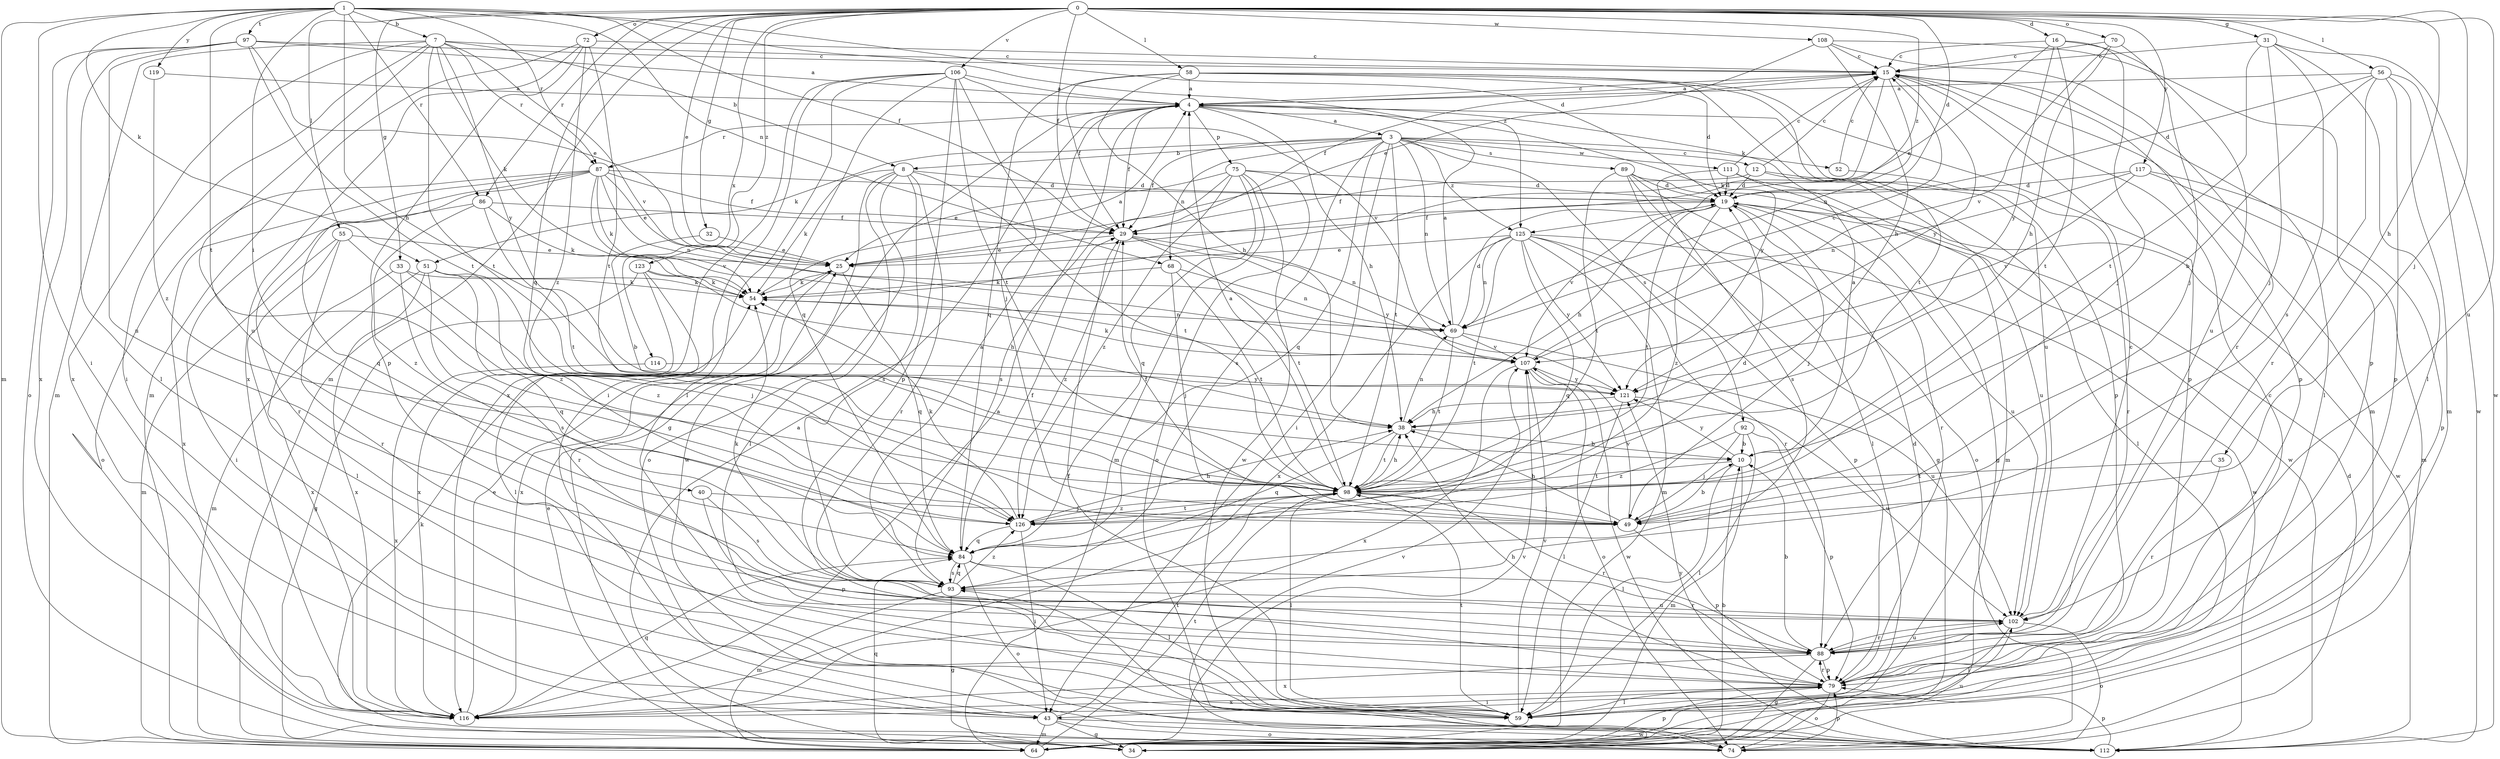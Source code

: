 strict digraph  {
0;
1;
3;
4;
7;
8;
10;
12;
15;
16;
19;
25;
29;
31;
32;
33;
34;
35;
38;
40;
43;
49;
51;
52;
54;
55;
56;
58;
59;
64;
68;
69;
70;
72;
74;
75;
79;
84;
86;
87;
88;
89;
92;
93;
97;
98;
102;
106;
107;
108;
111;
112;
114;
116;
117;
119;
121;
123;
125;
126;
0 -> 16  [label=d];
0 -> 19  [label=d];
0 -> 25  [label=e];
0 -> 29  [label=f];
0 -> 31  [label=g];
0 -> 32  [label=g];
0 -> 33  [label=g];
0 -> 35  [label=h];
0 -> 49  [label=j];
0 -> 55  [label=l];
0 -> 56  [label=l];
0 -> 58  [label=l];
0 -> 64  [label=m];
0 -> 70  [label=o];
0 -> 72  [label=o];
0 -> 84  [label=q];
0 -> 86  [label=r];
0 -> 102  [label=u];
0 -> 106  [label=v];
0 -> 108  [label=w];
0 -> 114  [label=x];
0 -> 117  [label=y];
0 -> 123  [label=z];
0 -> 125  [label=z];
1 -> 7  [label=b];
1 -> 19  [label=d];
1 -> 29  [label=f];
1 -> 38  [label=h];
1 -> 40  [label=i];
1 -> 43  [label=i];
1 -> 51  [label=k];
1 -> 64  [label=m];
1 -> 68  [label=n];
1 -> 86  [label=r];
1 -> 87  [label=r];
1 -> 97  [label=t];
1 -> 98  [label=t];
1 -> 119  [label=y];
1 -> 125  [label=z];
3 -> 8  [label=b];
3 -> 12  [label=c];
3 -> 29  [label=f];
3 -> 43  [label=i];
3 -> 51  [label=k];
3 -> 52  [label=k];
3 -> 68  [label=n];
3 -> 69  [label=n];
3 -> 84  [label=q];
3 -> 89  [label=s];
3 -> 92  [label=s];
3 -> 93  [label=s];
3 -> 98  [label=t];
3 -> 111  [label=w];
3 -> 125  [label=z];
4 -> 3  [label=a];
4 -> 15  [label=c];
4 -> 29  [label=f];
4 -> 34  [label=g];
4 -> 38  [label=h];
4 -> 75  [label=p];
4 -> 79  [label=p];
4 -> 87  [label=r];
4 -> 121  [label=y];
7 -> 8  [label=b];
7 -> 15  [label=c];
7 -> 43  [label=i];
7 -> 54  [label=k];
7 -> 64  [label=m];
7 -> 87  [label=r];
7 -> 98  [label=t];
7 -> 102  [label=u];
7 -> 107  [label=v];
7 -> 116  [label=x];
7 -> 121  [label=y];
8 -> 19  [label=d];
8 -> 54  [label=k];
8 -> 59  [label=l];
8 -> 74  [label=o];
8 -> 88  [label=r];
8 -> 93  [label=s];
8 -> 98  [label=t];
8 -> 112  [label=w];
10 -> 4  [label=a];
10 -> 59  [label=l];
10 -> 64  [label=m];
10 -> 98  [label=t];
10 -> 121  [label=y];
12 -> 15  [label=c];
12 -> 19  [label=d];
12 -> 29  [label=f];
12 -> 59  [label=l];
12 -> 102  [label=u];
15 -> 4  [label=a];
15 -> 29  [label=f];
15 -> 54  [label=k];
15 -> 59  [label=l];
15 -> 64  [label=m];
15 -> 69  [label=n];
15 -> 79  [label=p];
15 -> 121  [label=y];
16 -> 15  [label=c];
16 -> 25  [label=e];
16 -> 49  [label=j];
16 -> 98  [label=t];
16 -> 102  [label=u];
16 -> 121  [label=y];
19 -> 29  [label=f];
19 -> 38  [label=h];
19 -> 49  [label=j];
19 -> 88  [label=r];
19 -> 98  [label=t];
19 -> 102  [label=u];
19 -> 107  [label=v];
19 -> 112  [label=w];
19 -> 126  [label=z];
25 -> 54  [label=k];
25 -> 84  [label=q];
25 -> 116  [label=x];
29 -> 25  [label=e];
29 -> 69  [label=n];
29 -> 98  [label=t];
29 -> 121  [label=y];
29 -> 126  [label=z];
31 -> 15  [label=c];
31 -> 49  [label=j];
31 -> 59  [label=l];
31 -> 93  [label=s];
31 -> 98  [label=t];
31 -> 112  [label=w];
32 -> 10  [label=b];
32 -> 25  [label=e];
33 -> 49  [label=j];
33 -> 54  [label=k];
33 -> 93  [label=s];
33 -> 116  [label=x];
34 -> 4  [label=a];
34 -> 10  [label=b];
34 -> 84  [label=q];
34 -> 107  [label=v];
35 -> 88  [label=r];
35 -> 98  [label=t];
38 -> 10  [label=b];
38 -> 69  [label=n];
38 -> 84  [label=q];
38 -> 98  [label=t];
40 -> 49  [label=j];
40 -> 79  [label=p];
40 -> 93  [label=s];
43 -> 34  [label=g];
43 -> 64  [label=m];
43 -> 74  [label=o];
43 -> 98  [label=t];
43 -> 112  [label=w];
49 -> 10  [label=b];
49 -> 29  [label=f];
49 -> 38  [label=h];
49 -> 79  [label=p];
49 -> 107  [label=v];
51 -> 54  [label=k];
51 -> 64  [label=m];
51 -> 84  [label=q];
51 -> 88  [label=r];
51 -> 116  [label=x];
51 -> 126  [label=z];
52 -> 15  [label=c];
52 -> 88  [label=r];
54 -> 4  [label=a];
54 -> 69  [label=n];
55 -> 25  [label=e];
55 -> 59  [label=l];
55 -> 64  [label=m];
55 -> 88  [label=r];
55 -> 126  [label=z];
56 -> 4  [label=a];
56 -> 10  [label=b];
56 -> 19  [label=d];
56 -> 64  [label=m];
56 -> 79  [label=p];
56 -> 88  [label=r];
56 -> 112  [label=w];
58 -> 4  [label=a];
58 -> 19  [label=d];
58 -> 29  [label=f];
58 -> 38  [label=h];
58 -> 79  [label=p];
58 -> 84  [label=q];
58 -> 98  [label=t];
58 -> 102  [label=u];
59 -> 29  [label=f];
59 -> 98  [label=t];
59 -> 107  [label=v];
64 -> 25  [label=e];
64 -> 79  [label=p];
64 -> 98  [label=t];
64 -> 102  [label=u];
64 -> 107  [label=v];
68 -> 49  [label=j];
68 -> 54  [label=k];
68 -> 69  [label=n];
68 -> 98  [label=t];
69 -> 4  [label=a];
69 -> 19  [label=d];
69 -> 98  [label=t];
69 -> 102  [label=u];
69 -> 107  [label=v];
70 -> 15  [label=c];
70 -> 38  [label=h];
70 -> 49  [label=j];
70 -> 107  [label=v];
72 -> 15  [label=c];
72 -> 64  [label=m];
72 -> 79  [label=p];
72 -> 98  [label=t];
72 -> 116  [label=x];
72 -> 126  [label=z];
74 -> 19  [label=d];
74 -> 79  [label=p];
75 -> 19  [label=d];
75 -> 25  [label=e];
75 -> 64  [label=m];
75 -> 74  [label=o];
75 -> 84  [label=q];
75 -> 93  [label=s];
75 -> 112  [label=w];
75 -> 126  [label=z];
79 -> 19  [label=d];
79 -> 38  [label=h];
79 -> 43  [label=i];
79 -> 59  [label=l];
79 -> 74  [label=o];
79 -> 88  [label=r];
79 -> 116  [label=x];
84 -> 29  [label=f];
84 -> 59  [label=l];
84 -> 74  [label=o];
84 -> 88  [label=r];
84 -> 93  [label=s];
86 -> 29  [label=f];
86 -> 43  [label=i];
86 -> 54  [label=k];
86 -> 98  [label=t];
86 -> 126  [label=z];
87 -> 19  [label=d];
87 -> 25  [label=e];
87 -> 29  [label=f];
87 -> 54  [label=k];
87 -> 69  [label=n];
87 -> 74  [label=o];
87 -> 84  [label=q];
87 -> 88  [label=r];
87 -> 107  [label=v];
87 -> 116  [label=x];
88 -> 10  [label=b];
88 -> 34  [label=g];
88 -> 79  [label=p];
88 -> 102  [label=u];
88 -> 116  [label=x];
89 -> 19  [label=d];
89 -> 34  [label=g];
89 -> 59  [label=l];
89 -> 74  [label=o];
89 -> 98  [label=t];
89 -> 112  [label=w];
92 -> 10  [label=b];
92 -> 49  [label=j];
92 -> 59  [label=l];
92 -> 79  [label=p];
92 -> 126  [label=z];
93 -> 4  [label=a];
93 -> 34  [label=g];
93 -> 54  [label=k];
93 -> 64  [label=m];
93 -> 84  [label=q];
93 -> 102  [label=u];
93 -> 126  [label=z];
97 -> 4  [label=a];
97 -> 15  [label=c];
97 -> 25  [label=e];
97 -> 59  [label=l];
97 -> 74  [label=o];
97 -> 98  [label=t];
97 -> 102  [label=u];
97 -> 116  [label=x];
98 -> 4  [label=a];
98 -> 38  [label=h];
98 -> 49  [label=j];
98 -> 59  [label=l];
98 -> 88  [label=r];
98 -> 126  [label=z];
102 -> 15  [label=c];
102 -> 59  [label=l];
102 -> 74  [label=o];
102 -> 88  [label=r];
106 -> 4  [label=a];
106 -> 43  [label=i];
106 -> 49  [label=j];
106 -> 59  [label=l];
106 -> 79  [label=p];
106 -> 84  [label=q];
106 -> 98  [label=t];
106 -> 107  [label=v];
106 -> 116  [label=x];
107 -> 15  [label=c];
107 -> 54  [label=k];
107 -> 74  [label=o];
107 -> 112  [label=w];
107 -> 116  [label=x];
107 -> 121  [label=y];
108 -> 15  [label=c];
108 -> 25  [label=e];
108 -> 38  [label=h];
108 -> 79  [label=p];
108 -> 88  [label=r];
111 -> 15  [label=c];
111 -> 19  [label=d];
111 -> 34  [label=g];
111 -> 64  [label=m];
111 -> 93  [label=s];
112 -> 54  [label=k];
112 -> 79  [label=p];
112 -> 93  [label=s];
112 -> 121  [label=y];
114 -> 116  [label=x];
114 -> 121  [label=y];
116 -> 4  [label=a];
116 -> 15  [label=c];
116 -> 25  [label=e];
116 -> 84  [label=q];
117 -> 19  [label=d];
117 -> 64  [label=m];
117 -> 69  [label=n];
117 -> 79  [label=p];
117 -> 107  [label=v];
119 -> 4  [label=a];
119 -> 126  [label=z];
121 -> 38  [label=h];
121 -> 59  [label=l];
121 -> 102  [label=u];
123 -> 34  [label=g];
123 -> 38  [label=h];
123 -> 54  [label=k];
123 -> 59  [label=l];
123 -> 116  [label=x];
125 -> 25  [label=e];
125 -> 64  [label=m];
125 -> 69  [label=n];
125 -> 79  [label=p];
125 -> 84  [label=q];
125 -> 88  [label=r];
125 -> 98  [label=t];
125 -> 112  [label=w];
125 -> 116  [label=x];
125 -> 121  [label=y];
126 -> 19  [label=d];
126 -> 38  [label=h];
126 -> 43  [label=i];
126 -> 54  [label=k];
126 -> 84  [label=q];
126 -> 98  [label=t];
}
